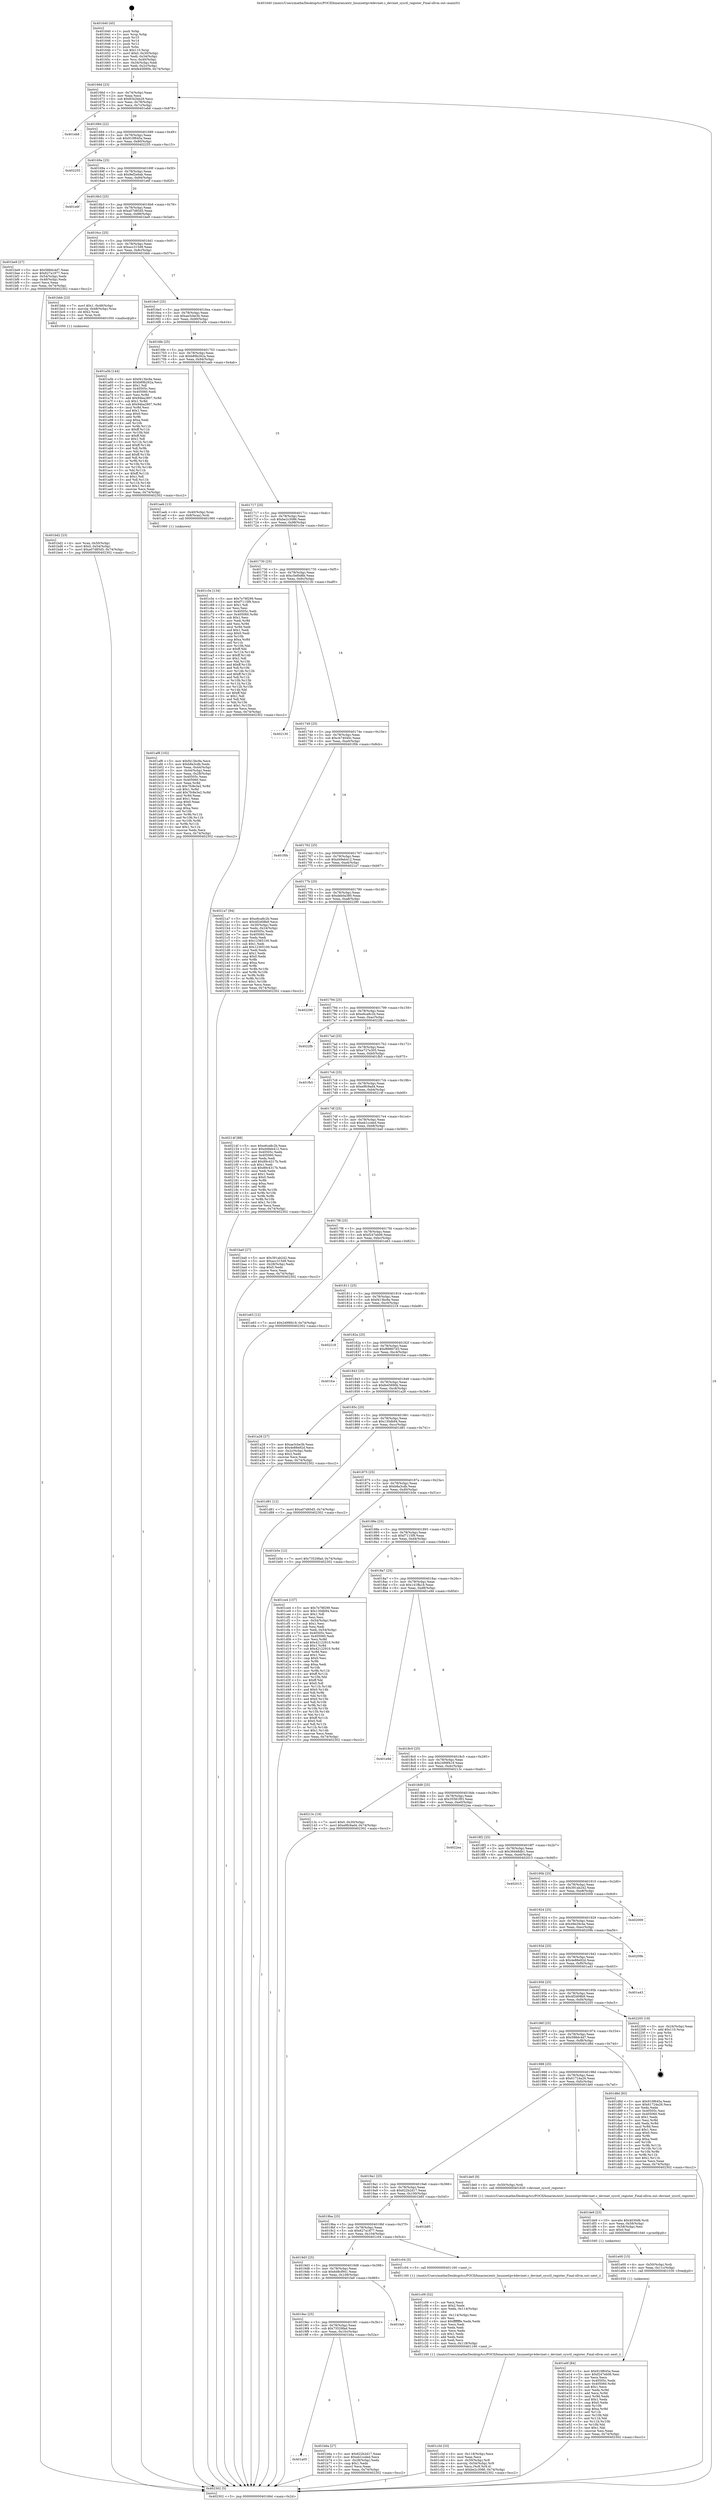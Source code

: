 digraph "0x401640" {
  label = "0x401640 (/mnt/c/Users/mathe/Desktop/tcc/POCII/binaries/extr_linuxnetipv4devinet.c_devinet_sysctl_register_Final-ollvm.out::main(0))"
  labelloc = "t"
  node[shape=record]

  Entry [label="",width=0.3,height=0.3,shape=circle,fillcolor=black,style=filled]
  "0x40166d" [label="{
     0x40166d [23]\l
     | [instrs]\l
     &nbsp;&nbsp;0x40166d \<+3\>: mov -0x74(%rbp),%eax\l
     &nbsp;&nbsp;0x401670 \<+2\>: mov %eax,%ecx\l
     &nbsp;&nbsp;0x401672 \<+6\>: sub $0x8342bb29,%ecx\l
     &nbsp;&nbsp;0x401678 \<+3\>: mov %eax,-0x78(%rbp)\l
     &nbsp;&nbsp;0x40167b \<+3\>: mov %ecx,-0x7c(%rbp)\l
     &nbsp;&nbsp;0x40167e \<+6\>: je 0000000000401eb8 \<main+0x878\>\l
  }"]
  "0x401eb8" [label="{
     0x401eb8\l
  }", style=dashed]
  "0x401684" [label="{
     0x401684 [22]\l
     | [instrs]\l
     &nbsp;&nbsp;0x401684 \<+5\>: jmp 0000000000401689 \<main+0x49\>\l
     &nbsp;&nbsp;0x401689 \<+3\>: mov -0x78(%rbp),%eax\l
     &nbsp;&nbsp;0x40168c \<+5\>: sub $0x910f645a,%eax\l
     &nbsp;&nbsp;0x401691 \<+3\>: mov %eax,-0x80(%rbp)\l
     &nbsp;&nbsp;0x401694 \<+6\>: je 0000000000402255 \<main+0xc15\>\l
  }"]
  Exit [label="",width=0.3,height=0.3,shape=circle,fillcolor=black,style=filled,peripheries=2]
  "0x402255" [label="{
     0x402255\l
  }", style=dashed]
  "0x40169a" [label="{
     0x40169a [25]\l
     | [instrs]\l
     &nbsp;&nbsp;0x40169a \<+5\>: jmp 000000000040169f \<main+0x5f\>\l
     &nbsp;&nbsp;0x40169f \<+3\>: mov -0x78(%rbp),%eax\l
     &nbsp;&nbsp;0x4016a2 \<+5\>: sub $0x9ef2e6ab,%eax\l
     &nbsp;&nbsp;0x4016a7 \<+6\>: mov %eax,-0x84(%rbp)\l
     &nbsp;&nbsp;0x4016ad \<+6\>: je 0000000000401e6f \<main+0x82f\>\l
  }"]
  "0x401e0f" [label="{
     0x401e0f [84]\l
     | [instrs]\l
     &nbsp;&nbsp;0x401e0f \<+5\>: mov $0x910f645a,%eax\l
     &nbsp;&nbsp;0x401e14 \<+5\>: mov $0xf247eb06,%esi\l
     &nbsp;&nbsp;0x401e19 \<+2\>: xor %ecx,%ecx\l
     &nbsp;&nbsp;0x401e1b \<+7\>: mov 0x40505c,%edx\l
     &nbsp;&nbsp;0x401e22 \<+8\>: mov 0x405060,%r8d\l
     &nbsp;&nbsp;0x401e2a \<+3\>: sub $0x1,%ecx\l
     &nbsp;&nbsp;0x401e2d \<+3\>: mov %edx,%r9d\l
     &nbsp;&nbsp;0x401e30 \<+3\>: add %ecx,%r9d\l
     &nbsp;&nbsp;0x401e33 \<+4\>: imul %r9d,%edx\l
     &nbsp;&nbsp;0x401e37 \<+3\>: and $0x1,%edx\l
     &nbsp;&nbsp;0x401e3a \<+3\>: cmp $0x0,%edx\l
     &nbsp;&nbsp;0x401e3d \<+4\>: sete %r10b\l
     &nbsp;&nbsp;0x401e41 \<+4\>: cmp $0xa,%r8d\l
     &nbsp;&nbsp;0x401e45 \<+4\>: setl %r11b\l
     &nbsp;&nbsp;0x401e49 \<+3\>: mov %r10b,%bl\l
     &nbsp;&nbsp;0x401e4c \<+3\>: and %r11b,%bl\l
     &nbsp;&nbsp;0x401e4f \<+3\>: xor %r11b,%r10b\l
     &nbsp;&nbsp;0x401e52 \<+3\>: or %r10b,%bl\l
     &nbsp;&nbsp;0x401e55 \<+3\>: test $0x1,%bl\l
     &nbsp;&nbsp;0x401e58 \<+3\>: cmovne %esi,%eax\l
     &nbsp;&nbsp;0x401e5b \<+3\>: mov %eax,-0x74(%rbp)\l
     &nbsp;&nbsp;0x401e5e \<+5\>: jmp 0000000000402302 \<main+0xcc2\>\l
  }"]
  "0x401e6f" [label="{
     0x401e6f\l
  }", style=dashed]
  "0x4016b3" [label="{
     0x4016b3 [25]\l
     | [instrs]\l
     &nbsp;&nbsp;0x4016b3 \<+5\>: jmp 00000000004016b8 \<main+0x78\>\l
     &nbsp;&nbsp;0x4016b8 \<+3\>: mov -0x78(%rbp),%eax\l
     &nbsp;&nbsp;0x4016bb \<+5\>: sub $0xa07d85d5,%eax\l
     &nbsp;&nbsp;0x4016c0 \<+6\>: mov %eax,-0x88(%rbp)\l
     &nbsp;&nbsp;0x4016c6 \<+6\>: je 0000000000401be9 \<main+0x5a9\>\l
  }"]
  "0x401e00" [label="{
     0x401e00 [15]\l
     | [instrs]\l
     &nbsp;&nbsp;0x401e00 \<+4\>: mov -0x50(%rbp),%rdi\l
     &nbsp;&nbsp;0x401e04 \<+6\>: mov %eax,-0x11c(%rbp)\l
     &nbsp;&nbsp;0x401e0a \<+5\>: call 0000000000401030 \<free@plt\>\l
     | [calls]\l
     &nbsp;&nbsp;0x401030 \{1\} (unknown)\l
  }"]
  "0x401be9" [label="{
     0x401be9 [27]\l
     | [instrs]\l
     &nbsp;&nbsp;0x401be9 \<+5\>: mov $0x588dc4d7,%eax\l
     &nbsp;&nbsp;0x401bee \<+5\>: mov $0x627a1877,%ecx\l
     &nbsp;&nbsp;0x401bf3 \<+3\>: mov -0x54(%rbp),%edx\l
     &nbsp;&nbsp;0x401bf6 \<+3\>: cmp -0x48(%rbp),%edx\l
     &nbsp;&nbsp;0x401bf9 \<+3\>: cmovl %ecx,%eax\l
     &nbsp;&nbsp;0x401bfc \<+3\>: mov %eax,-0x74(%rbp)\l
     &nbsp;&nbsp;0x401bff \<+5\>: jmp 0000000000402302 \<main+0xcc2\>\l
  }"]
  "0x4016cc" [label="{
     0x4016cc [25]\l
     | [instrs]\l
     &nbsp;&nbsp;0x4016cc \<+5\>: jmp 00000000004016d1 \<main+0x91\>\l
     &nbsp;&nbsp;0x4016d1 \<+3\>: mov -0x78(%rbp),%eax\l
     &nbsp;&nbsp;0x4016d4 \<+5\>: sub $0xacc315d9,%eax\l
     &nbsp;&nbsp;0x4016d9 \<+6\>: mov %eax,-0x8c(%rbp)\l
     &nbsp;&nbsp;0x4016df \<+6\>: je 0000000000401bbb \<main+0x57b\>\l
  }"]
  "0x401de9" [label="{
     0x401de9 [23]\l
     | [instrs]\l
     &nbsp;&nbsp;0x401de9 \<+10\>: movabs $0x4030d6,%rdi\l
     &nbsp;&nbsp;0x401df3 \<+3\>: mov %eax,-0x58(%rbp)\l
     &nbsp;&nbsp;0x401df6 \<+3\>: mov -0x58(%rbp),%esi\l
     &nbsp;&nbsp;0x401df9 \<+2\>: mov $0x0,%al\l
     &nbsp;&nbsp;0x401dfb \<+5\>: call 0000000000401040 \<printf@plt\>\l
     | [calls]\l
     &nbsp;&nbsp;0x401040 \{1\} (unknown)\l
  }"]
  "0x401bbb" [label="{
     0x401bbb [23]\l
     | [instrs]\l
     &nbsp;&nbsp;0x401bbb \<+7\>: movl $0x1,-0x48(%rbp)\l
     &nbsp;&nbsp;0x401bc2 \<+4\>: movslq -0x48(%rbp),%rax\l
     &nbsp;&nbsp;0x401bc6 \<+4\>: shl $0x2,%rax\l
     &nbsp;&nbsp;0x401bca \<+3\>: mov %rax,%rdi\l
     &nbsp;&nbsp;0x401bcd \<+5\>: call 0000000000401050 \<malloc@plt\>\l
     | [calls]\l
     &nbsp;&nbsp;0x401050 \{1\} (unknown)\l
  }"]
  "0x4016e5" [label="{
     0x4016e5 [25]\l
     | [instrs]\l
     &nbsp;&nbsp;0x4016e5 \<+5\>: jmp 00000000004016ea \<main+0xaa\>\l
     &nbsp;&nbsp;0x4016ea \<+3\>: mov -0x78(%rbp),%eax\l
     &nbsp;&nbsp;0x4016ed \<+5\>: sub $0xae3cbe3b,%eax\l
     &nbsp;&nbsp;0x4016f2 \<+6\>: mov %eax,-0x90(%rbp)\l
     &nbsp;&nbsp;0x4016f8 \<+6\>: je 0000000000401a5b \<main+0x41b\>\l
  }"]
  "0x401c3d" [label="{
     0x401c3d [33]\l
     | [instrs]\l
     &nbsp;&nbsp;0x401c3d \<+6\>: mov -0x118(%rbp),%ecx\l
     &nbsp;&nbsp;0x401c43 \<+3\>: imul %eax,%ecx\l
     &nbsp;&nbsp;0x401c46 \<+4\>: mov -0x50(%rbp),%r8\l
     &nbsp;&nbsp;0x401c4a \<+4\>: movslq -0x54(%rbp),%r9\l
     &nbsp;&nbsp;0x401c4e \<+4\>: mov %ecx,(%r8,%r9,4)\l
     &nbsp;&nbsp;0x401c52 \<+7\>: movl $0xbe2c3086,-0x74(%rbp)\l
     &nbsp;&nbsp;0x401c59 \<+5\>: jmp 0000000000402302 \<main+0xcc2\>\l
  }"]
  "0x401a5b" [label="{
     0x401a5b [144]\l
     | [instrs]\l
     &nbsp;&nbsp;0x401a5b \<+5\>: mov $0xf413bc9a,%eax\l
     &nbsp;&nbsp;0x401a60 \<+5\>: mov $0xb89b262a,%ecx\l
     &nbsp;&nbsp;0x401a65 \<+2\>: mov $0x1,%dl\l
     &nbsp;&nbsp;0x401a67 \<+7\>: mov 0x40505c,%esi\l
     &nbsp;&nbsp;0x401a6e \<+7\>: mov 0x405060,%edi\l
     &nbsp;&nbsp;0x401a75 \<+3\>: mov %esi,%r8d\l
     &nbsp;&nbsp;0x401a78 \<+7\>: add $0x94ba2807,%r8d\l
     &nbsp;&nbsp;0x401a7f \<+4\>: sub $0x1,%r8d\l
     &nbsp;&nbsp;0x401a83 \<+7\>: sub $0x94ba2807,%r8d\l
     &nbsp;&nbsp;0x401a8a \<+4\>: imul %r8d,%esi\l
     &nbsp;&nbsp;0x401a8e \<+3\>: and $0x1,%esi\l
     &nbsp;&nbsp;0x401a91 \<+3\>: cmp $0x0,%esi\l
     &nbsp;&nbsp;0x401a94 \<+4\>: sete %r9b\l
     &nbsp;&nbsp;0x401a98 \<+3\>: cmp $0xa,%edi\l
     &nbsp;&nbsp;0x401a9b \<+4\>: setl %r10b\l
     &nbsp;&nbsp;0x401a9f \<+3\>: mov %r9b,%r11b\l
     &nbsp;&nbsp;0x401aa2 \<+4\>: xor $0xff,%r11b\l
     &nbsp;&nbsp;0x401aa6 \<+3\>: mov %r10b,%bl\l
     &nbsp;&nbsp;0x401aa9 \<+3\>: xor $0xff,%bl\l
     &nbsp;&nbsp;0x401aac \<+3\>: xor $0x1,%dl\l
     &nbsp;&nbsp;0x401aaf \<+3\>: mov %r11b,%r14b\l
     &nbsp;&nbsp;0x401ab2 \<+4\>: and $0xff,%r14b\l
     &nbsp;&nbsp;0x401ab6 \<+3\>: and %dl,%r9b\l
     &nbsp;&nbsp;0x401ab9 \<+3\>: mov %bl,%r15b\l
     &nbsp;&nbsp;0x401abc \<+4\>: and $0xff,%r15b\l
     &nbsp;&nbsp;0x401ac0 \<+3\>: and %dl,%r10b\l
     &nbsp;&nbsp;0x401ac3 \<+3\>: or %r9b,%r14b\l
     &nbsp;&nbsp;0x401ac6 \<+3\>: or %r10b,%r15b\l
     &nbsp;&nbsp;0x401ac9 \<+3\>: xor %r15b,%r14b\l
     &nbsp;&nbsp;0x401acc \<+3\>: or %bl,%r11b\l
     &nbsp;&nbsp;0x401acf \<+4\>: xor $0xff,%r11b\l
     &nbsp;&nbsp;0x401ad3 \<+3\>: or $0x1,%dl\l
     &nbsp;&nbsp;0x401ad6 \<+3\>: and %dl,%r11b\l
     &nbsp;&nbsp;0x401ad9 \<+3\>: or %r11b,%r14b\l
     &nbsp;&nbsp;0x401adc \<+4\>: test $0x1,%r14b\l
     &nbsp;&nbsp;0x401ae0 \<+3\>: cmovne %ecx,%eax\l
     &nbsp;&nbsp;0x401ae3 \<+3\>: mov %eax,-0x74(%rbp)\l
     &nbsp;&nbsp;0x401ae6 \<+5\>: jmp 0000000000402302 \<main+0xcc2\>\l
  }"]
  "0x4016fe" [label="{
     0x4016fe [25]\l
     | [instrs]\l
     &nbsp;&nbsp;0x4016fe \<+5\>: jmp 0000000000401703 \<main+0xc3\>\l
     &nbsp;&nbsp;0x401703 \<+3\>: mov -0x78(%rbp),%eax\l
     &nbsp;&nbsp;0x401706 \<+5\>: sub $0xb89b262a,%eax\l
     &nbsp;&nbsp;0x40170b \<+6\>: mov %eax,-0x94(%rbp)\l
     &nbsp;&nbsp;0x401711 \<+6\>: je 0000000000401aeb \<main+0x4ab\>\l
  }"]
  "0x401c09" [label="{
     0x401c09 [52]\l
     | [instrs]\l
     &nbsp;&nbsp;0x401c09 \<+2\>: xor %ecx,%ecx\l
     &nbsp;&nbsp;0x401c0b \<+5\>: mov $0x2,%edx\l
     &nbsp;&nbsp;0x401c10 \<+6\>: mov %edx,-0x114(%rbp)\l
     &nbsp;&nbsp;0x401c16 \<+1\>: cltd\l
     &nbsp;&nbsp;0x401c17 \<+6\>: mov -0x114(%rbp),%esi\l
     &nbsp;&nbsp;0x401c1d \<+2\>: idiv %esi\l
     &nbsp;&nbsp;0x401c1f \<+6\>: imul $0xfffffffe,%edx,%edx\l
     &nbsp;&nbsp;0x401c25 \<+2\>: mov %ecx,%edi\l
     &nbsp;&nbsp;0x401c27 \<+2\>: sub %edx,%edi\l
     &nbsp;&nbsp;0x401c29 \<+2\>: mov %ecx,%edx\l
     &nbsp;&nbsp;0x401c2b \<+3\>: sub $0x1,%edx\l
     &nbsp;&nbsp;0x401c2e \<+2\>: add %edx,%edi\l
     &nbsp;&nbsp;0x401c30 \<+2\>: sub %edi,%ecx\l
     &nbsp;&nbsp;0x401c32 \<+6\>: mov %ecx,-0x118(%rbp)\l
     &nbsp;&nbsp;0x401c38 \<+5\>: call 0000000000401160 \<next_i\>\l
     | [calls]\l
     &nbsp;&nbsp;0x401160 \{1\} (/mnt/c/Users/mathe/Desktop/tcc/POCII/binaries/extr_linuxnetipv4devinet.c_devinet_sysctl_register_Final-ollvm.out::next_i)\l
  }"]
  "0x401aeb" [label="{
     0x401aeb [13]\l
     | [instrs]\l
     &nbsp;&nbsp;0x401aeb \<+4\>: mov -0x40(%rbp),%rax\l
     &nbsp;&nbsp;0x401aef \<+4\>: mov 0x8(%rax),%rdi\l
     &nbsp;&nbsp;0x401af3 \<+5\>: call 0000000000401060 \<atoi@plt\>\l
     | [calls]\l
     &nbsp;&nbsp;0x401060 \{1\} (unknown)\l
  }"]
  "0x401717" [label="{
     0x401717 [25]\l
     | [instrs]\l
     &nbsp;&nbsp;0x401717 \<+5\>: jmp 000000000040171c \<main+0xdc\>\l
     &nbsp;&nbsp;0x40171c \<+3\>: mov -0x78(%rbp),%eax\l
     &nbsp;&nbsp;0x40171f \<+5\>: sub $0xbe2c3086,%eax\l
     &nbsp;&nbsp;0x401724 \<+6\>: mov %eax,-0x98(%rbp)\l
     &nbsp;&nbsp;0x40172a \<+6\>: je 0000000000401c5e \<main+0x61e\>\l
  }"]
  "0x401bd2" [label="{
     0x401bd2 [23]\l
     | [instrs]\l
     &nbsp;&nbsp;0x401bd2 \<+4\>: mov %rax,-0x50(%rbp)\l
     &nbsp;&nbsp;0x401bd6 \<+7\>: movl $0x0,-0x54(%rbp)\l
     &nbsp;&nbsp;0x401bdd \<+7\>: movl $0xa07d85d5,-0x74(%rbp)\l
     &nbsp;&nbsp;0x401be4 \<+5\>: jmp 0000000000402302 \<main+0xcc2\>\l
  }"]
  "0x401c5e" [label="{
     0x401c5e [134]\l
     | [instrs]\l
     &nbsp;&nbsp;0x401c5e \<+5\>: mov $0x7e78f299,%eax\l
     &nbsp;&nbsp;0x401c63 \<+5\>: mov $0xf7115f9,%ecx\l
     &nbsp;&nbsp;0x401c68 \<+2\>: mov $0x1,%dl\l
     &nbsp;&nbsp;0x401c6a \<+2\>: xor %esi,%esi\l
     &nbsp;&nbsp;0x401c6c \<+7\>: mov 0x40505c,%edi\l
     &nbsp;&nbsp;0x401c73 \<+8\>: mov 0x405060,%r8d\l
     &nbsp;&nbsp;0x401c7b \<+3\>: sub $0x1,%esi\l
     &nbsp;&nbsp;0x401c7e \<+3\>: mov %edi,%r9d\l
     &nbsp;&nbsp;0x401c81 \<+3\>: add %esi,%r9d\l
     &nbsp;&nbsp;0x401c84 \<+4\>: imul %r9d,%edi\l
     &nbsp;&nbsp;0x401c88 \<+3\>: and $0x1,%edi\l
     &nbsp;&nbsp;0x401c8b \<+3\>: cmp $0x0,%edi\l
     &nbsp;&nbsp;0x401c8e \<+4\>: sete %r10b\l
     &nbsp;&nbsp;0x401c92 \<+4\>: cmp $0xa,%r8d\l
     &nbsp;&nbsp;0x401c96 \<+4\>: setl %r11b\l
     &nbsp;&nbsp;0x401c9a \<+3\>: mov %r10b,%bl\l
     &nbsp;&nbsp;0x401c9d \<+3\>: xor $0xff,%bl\l
     &nbsp;&nbsp;0x401ca0 \<+3\>: mov %r11b,%r14b\l
     &nbsp;&nbsp;0x401ca3 \<+4\>: xor $0xff,%r14b\l
     &nbsp;&nbsp;0x401ca7 \<+3\>: xor $0x1,%dl\l
     &nbsp;&nbsp;0x401caa \<+3\>: mov %bl,%r15b\l
     &nbsp;&nbsp;0x401cad \<+4\>: and $0xff,%r15b\l
     &nbsp;&nbsp;0x401cb1 \<+3\>: and %dl,%r10b\l
     &nbsp;&nbsp;0x401cb4 \<+3\>: mov %r14b,%r12b\l
     &nbsp;&nbsp;0x401cb7 \<+4\>: and $0xff,%r12b\l
     &nbsp;&nbsp;0x401cbb \<+3\>: and %dl,%r11b\l
     &nbsp;&nbsp;0x401cbe \<+3\>: or %r10b,%r15b\l
     &nbsp;&nbsp;0x401cc1 \<+3\>: or %r11b,%r12b\l
     &nbsp;&nbsp;0x401cc4 \<+3\>: xor %r12b,%r15b\l
     &nbsp;&nbsp;0x401cc7 \<+3\>: or %r14b,%bl\l
     &nbsp;&nbsp;0x401cca \<+3\>: xor $0xff,%bl\l
     &nbsp;&nbsp;0x401ccd \<+3\>: or $0x1,%dl\l
     &nbsp;&nbsp;0x401cd0 \<+2\>: and %dl,%bl\l
     &nbsp;&nbsp;0x401cd2 \<+3\>: or %bl,%r15b\l
     &nbsp;&nbsp;0x401cd5 \<+4\>: test $0x1,%r15b\l
     &nbsp;&nbsp;0x401cd9 \<+3\>: cmovne %ecx,%eax\l
     &nbsp;&nbsp;0x401cdc \<+3\>: mov %eax,-0x74(%rbp)\l
     &nbsp;&nbsp;0x401cdf \<+5\>: jmp 0000000000402302 \<main+0xcc2\>\l
  }"]
  "0x401730" [label="{
     0x401730 [25]\l
     | [instrs]\l
     &nbsp;&nbsp;0x401730 \<+5\>: jmp 0000000000401735 \<main+0xf5\>\l
     &nbsp;&nbsp;0x401735 \<+3\>: mov -0x78(%rbp),%eax\l
     &nbsp;&nbsp;0x401738 \<+5\>: sub $0xc5ef0d6b,%eax\l
     &nbsp;&nbsp;0x40173d \<+6\>: mov %eax,-0x9c(%rbp)\l
     &nbsp;&nbsp;0x401743 \<+6\>: je 0000000000402130 \<main+0xaf0\>\l
  }"]
  "0x401a05" [label="{
     0x401a05\l
  }", style=dashed]
  "0x402130" [label="{
     0x402130\l
  }", style=dashed]
  "0x401749" [label="{
     0x401749 [25]\l
     | [instrs]\l
     &nbsp;&nbsp;0x401749 \<+5\>: jmp 000000000040174e \<main+0x10e\>\l
     &nbsp;&nbsp;0x40174e \<+3\>: mov -0x78(%rbp),%eax\l
     &nbsp;&nbsp;0x401751 \<+5\>: sub $0xcb74040c,%eax\l
     &nbsp;&nbsp;0x401756 \<+6\>: mov %eax,-0xa0(%rbp)\l
     &nbsp;&nbsp;0x40175c \<+6\>: je 0000000000401f0b \<main+0x8cb\>\l
  }"]
  "0x401b6a" [label="{
     0x401b6a [27]\l
     | [instrs]\l
     &nbsp;&nbsp;0x401b6a \<+5\>: mov $0x622b2d17,%eax\l
     &nbsp;&nbsp;0x401b6f \<+5\>: mov $0xeb1ccded,%ecx\l
     &nbsp;&nbsp;0x401b74 \<+3\>: mov -0x28(%rbp),%edx\l
     &nbsp;&nbsp;0x401b77 \<+3\>: cmp $0x1,%edx\l
     &nbsp;&nbsp;0x401b7a \<+3\>: cmovl %ecx,%eax\l
     &nbsp;&nbsp;0x401b7d \<+3\>: mov %eax,-0x74(%rbp)\l
     &nbsp;&nbsp;0x401b80 \<+5\>: jmp 0000000000402302 \<main+0xcc2\>\l
  }"]
  "0x401f0b" [label="{
     0x401f0b\l
  }", style=dashed]
  "0x401762" [label="{
     0x401762 [25]\l
     | [instrs]\l
     &nbsp;&nbsp;0x401762 \<+5\>: jmp 0000000000401767 \<main+0x127\>\l
     &nbsp;&nbsp;0x401767 \<+3\>: mov -0x78(%rbp),%eax\l
     &nbsp;&nbsp;0x40176a \<+5\>: sub $0xd49eb412,%eax\l
     &nbsp;&nbsp;0x40176f \<+6\>: mov %eax,-0xa4(%rbp)\l
     &nbsp;&nbsp;0x401775 \<+6\>: je 00000000004021a7 \<main+0xb67\>\l
  }"]
  "0x4019ec" [label="{
     0x4019ec [25]\l
     | [instrs]\l
     &nbsp;&nbsp;0x4019ec \<+5\>: jmp 00000000004019f1 \<main+0x3b1\>\l
     &nbsp;&nbsp;0x4019f1 \<+3\>: mov -0x78(%rbp),%eax\l
     &nbsp;&nbsp;0x4019f4 \<+5\>: sub $0x73529fad,%eax\l
     &nbsp;&nbsp;0x4019f9 \<+6\>: mov %eax,-0x10c(%rbp)\l
     &nbsp;&nbsp;0x4019ff \<+6\>: je 0000000000401b6a \<main+0x52a\>\l
  }"]
  "0x4021a7" [label="{
     0x4021a7 [94]\l
     | [instrs]\l
     &nbsp;&nbsp;0x4021a7 \<+5\>: mov $0xe6ca8c2b,%eax\l
     &nbsp;&nbsp;0x4021ac \<+5\>: mov $0x4f2d08b9,%ecx\l
     &nbsp;&nbsp;0x4021b1 \<+3\>: mov -0x30(%rbp),%edx\l
     &nbsp;&nbsp;0x4021b4 \<+3\>: mov %edx,-0x24(%rbp)\l
     &nbsp;&nbsp;0x4021b7 \<+7\>: mov 0x40505c,%edx\l
     &nbsp;&nbsp;0x4021be \<+7\>: mov 0x405060,%esi\l
     &nbsp;&nbsp;0x4021c5 \<+2\>: mov %edx,%edi\l
     &nbsp;&nbsp;0x4021c7 \<+6\>: sub $0x12365100,%edi\l
     &nbsp;&nbsp;0x4021cd \<+3\>: sub $0x1,%edi\l
     &nbsp;&nbsp;0x4021d0 \<+6\>: add $0x12365100,%edi\l
     &nbsp;&nbsp;0x4021d6 \<+3\>: imul %edi,%edx\l
     &nbsp;&nbsp;0x4021d9 \<+3\>: and $0x1,%edx\l
     &nbsp;&nbsp;0x4021dc \<+3\>: cmp $0x0,%edx\l
     &nbsp;&nbsp;0x4021df \<+4\>: sete %r8b\l
     &nbsp;&nbsp;0x4021e3 \<+3\>: cmp $0xa,%esi\l
     &nbsp;&nbsp;0x4021e6 \<+4\>: setl %r9b\l
     &nbsp;&nbsp;0x4021ea \<+3\>: mov %r8b,%r10b\l
     &nbsp;&nbsp;0x4021ed \<+3\>: and %r9b,%r10b\l
     &nbsp;&nbsp;0x4021f0 \<+3\>: xor %r9b,%r8b\l
     &nbsp;&nbsp;0x4021f3 \<+3\>: or %r8b,%r10b\l
     &nbsp;&nbsp;0x4021f6 \<+4\>: test $0x1,%r10b\l
     &nbsp;&nbsp;0x4021fa \<+3\>: cmovne %ecx,%eax\l
     &nbsp;&nbsp;0x4021fd \<+3\>: mov %eax,-0x74(%rbp)\l
     &nbsp;&nbsp;0x402200 \<+5\>: jmp 0000000000402302 \<main+0xcc2\>\l
  }"]
  "0x40177b" [label="{
     0x40177b [25]\l
     | [instrs]\l
     &nbsp;&nbsp;0x40177b \<+5\>: jmp 0000000000401780 \<main+0x140\>\l
     &nbsp;&nbsp;0x401780 \<+3\>: mov -0x78(%rbp),%eax\l
     &nbsp;&nbsp;0x401783 \<+5\>: sub $0xdeb0a380,%eax\l
     &nbsp;&nbsp;0x401788 \<+6\>: mov %eax,-0xa8(%rbp)\l
     &nbsp;&nbsp;0x40178e \<+6\>: je 0000000000402290 \<main+0xc50\>\l
  }"]
  "0x401fa9" [label="{
     0x401fa9\l
  }", style=dashed]
  "0x402290" [label="{
     0x402290\l
  }", style=dashed]
  "0x401794" [label="{
     0x401794 [25]\l
     | [instrs]\l
     &nbsp;&nbsp;0x401794 \<+5\>: jmp 0000000000401799 \<main+0x159\>\l
     &nbsp;&nbsp;0x401799 \<+3\>: mov -0x78(%rbp),%eax\l
     &nbsp;&nbsp;0x40179c \<+5\>: sub $0xe6ca8c2b,%eax\l
     &nbsp;&nbsp;0x4017a1 \<+6\>: mov %eax,-0xac(%rbp)\l
     &nbsp;&nbsp;0x4017a7 \<+6\>: je 00000000004022fb \<main+0xcbb\>\l
  }"]
  "0x4019d3" [label="{
     0x4019d3 [25]\l
     | [instrs]\l
     &nbsp;&nbsp;0x4019d3 \<+5\>: jmp 00000000004019d8 \<main+0x398\>\l
     &nbsp;&nbsp;0x4019d8 \<+3\>: mov -0x78(%rbp),%eax\l
     &nbsp;&nbsp;0x4019db \<+5\>: sub $0x6d8cf941,%eax\l
     &nbsp;&nbsp;0x4019e0 \<+6\>: mov %eax,-0x108(%rbp)\l
     &nbsp;&nbsp;0x4019e6 \<+6\>: je 0000000000401fa9 \<main+0x969\>\l
  }"]
  "0x4022fb" [label="{
     0x4022fb\l
  }", style=dashed]
  "0x4017ad" [label="{
     0x4017ad [25]\l
     | [instrs]\l
     &nbsp;&nbsp;0x4017ad \<+5\>: jmp 00000000004017b2 \<main+0x172\>\l
     &nbsp;&nbsp;0x4017b2 \<+3\>: mov -0x78(%rbp),%eax\l
     &nbsp;&nbsp;0x4017b5 \<+5\>: sub $0xe727e305,%eax\l
     &nbsp;&nbsp;0x4017ba \<+6\>: mov %eax,-0xb0(%rbp)\l
     &nbsp;&nbsp;0x4017c0 \<+6\>: je 0000000000401fb5 \<main+0x975\>\l
  }"]
  "0x401c04" [label="{
     0x401c04 [5]\l
     | [instrs]\l
     &nbsp;&nbsp;0x401c04 \<+5\>: call 0000000000401160 \<next_i\>\l
     | [calls]\l
     &nbsp;&nbsp;0x401160 \{1\} (/mnt/c/Users/mathe/Desktop/tcc/POCII/binaries/extr_linuxnetipv4devinet.c_devinet_sysctl_register_Final-ollvm.out::next_i)\l
  }"]
  "0x401fb5" [label="{
     0x401fb5\l
  }", style=dashed]
  "0x4017c6" [label="{
     0x4017c6 [25]\l
     | [instrs]\l
     &nbsp;&nbsp;0x4017c6 \<+5\>: jmp 00000000004017cb \<main+0x18b\>\l
     &nbsp;&nbsp;0x4017cb \<+3\>: mov -0x78(%rbp),%eax\l
     &nbsp;&nbsp;0x4017ce \<+5\>: sub $0xe9fc9ad4,%eax\l
     &nbsp;&nbsp;0x4017d3 \<+6\>: mov %eax,-0xb4(%rbp)\l
     &nbsp;&nbsp;0x4017d9 \<+6\>: je 000000000040214f \<main+0xb0f\>\l
  }"]
  "0x4019ba" [label="{
     0x4019ba [25]\l
     | [instrs]\l
     &nbsp;&nbsp;0x4019ba \<+5\>: jmp 00000000004019bf \<main+0x37f\>\l
     &nbsp;&nbsp;0x4019bf \<+3\>: mov -0x78(%rbp),%eax\l
     &nbsp;&nbsp;0x4019c2 \<+5\>: sub $0x627a1877,%eax\l
     &nbsp;&nbsp;0x4019c7 \<+6\>: mov %eax,-0x104(%rbp)\l
     &nbsp;&nbsp;0x4019cd \<+6\>: je 0000000000401c04 \<main+0x5c4\>\l
  }"]
  "0x40214f" [label="{
     0x40214f [88]\l
     | [instrs]\l
     &nbsp;&nbsp;0x40214f \<+5\>: mov $0xe6ca8c2b,%eax\l
     &nbsp;&nbsp;0x402154 \<+5\>: mov $0xd49eb412,%ecx\l
     &nbsp;&nbsp;0x402159 \<+7\>: mov 0x40505c,%edx\l
     &nbsp;&nbsp;0x402160 \<+7\>: mov 0x405060,%esi\l
     &nbsp;&nbsp;0x402167 \<+2\>: mov %edx,%edi\l
     &nbsp;&nbsp;0x402169 \<+6\>: add $0x89c4317b,%edi\l
     &nbsp;&nbsp;0x40216f \<+3\>: sub $0x1,%edi\l
     &nbsp;&nbsp;0x402172 \<+6\>: sub $0x89c4317b,%edi\l
     &nbsp;&nbsp;0x402178 \<+3\>: imul %edi,%edx\l
     &nbsp;&nbsp;0x40217b \<+3\>: and $0x1,%edx\l
     &nbsp;&nbsp;0x40217e \<+3\>: cmp $0x0,%edx\l
     &nbsp;&nbsp;0x402181 \<+4\>: sete %r8b\l
     &nbsp;&nbsp;0x402185 \<+3\>: cmp $0xa,%esi\l
     &nbsp;&nbsp;0x402188 \<+4\>: setl %r9b\l
     &nbsp;&nbsp;0x40218c \<+3\>: mov %r8b,%r10b\l
     &nbsp;&nbsp;0x40218f \<+3\>: and %r9b,%r10b\l
     &nbsp;&nbsp;0x402192 \<+3\>: xor %r9b,%r8b\l
     &nbsp;&nbsp;0x402195 \<+3\>: or %r8b,%r10b\l
     &nbsp;&nbsp;0x402198 \<+4\>: test $0x1,%r10b\l
     &nbsp;&nbsp;0x40219c \<+3\>: cmovne %ecx,%eax\l
     &nbsp;&nbsp;0x40219f \<+3\>: mov %eax,-0x74(%rbp)\l
     &nbsp;&nbsp;0x4021a2 \<+5\>: jmp 0000000000402302 \<main+0xcc2\>\l
  }"]
  "0x4017df" [label="{
     0x4017df [25]\l
     | [instrs]\l
     &nbsp;&nbsp;0x4017df \<+5\>: jmp 00000000004017e4 \<main+0x1a4\>\l
     &nbsp;&nbsp;0x4017e4 \<+3\>: mov -0x78(%rbp),%eax\l
     &nbsp;&nbsp;0x4017e7 \<+5\>: sub $0xeb1ccded,%eax\l
     &nbsp;&nbsp;0x4017ec \<+6\>: mov %eax,-0xb8(%rbp)\l
     &nbsp;&nbsp;0x4017f2 \<+6\>: je 0000000000401ba0 \<main+0x560\>\l
  }"]
  "0x401b85" [label="{
     0x401b85\l
  }", style=dashed]
  "0x401ba0" [label="{
     0x401ba0 [27]\l
     | [instrs]\l
     &nbsp;&nbsp;0x401ba0 \<+5\>: mov $0x391ab242,%eax\l
     &nbsp;&nbsp;0x401ba5 \<+5\>: mov $0xacc315d9,%ecx\l
     &nbsp;&nbsp;0x401baa \<+3\>: mov -0x28(%rbp),%edx\l
     &nbsp;&nbsp;0x401bad \<+3\>: cmp $0x0,%edx\l
     &nbsp;&nbsp;0x401bb0 \<+3\>: cmove %ecx,%eax\l
     &nbsp;&nbsp;0x401bb3 \<+3\>: mov %eax,-0x74(%rbp)\l
     &nbsp;&nbsp;0x401bb6 \<+5\>: jmp 0000000000402302 \<main+0xcc2\>\l
  }"]
  "0x4017f8" [label="{
     0x4017f8 [25]\l
     | [instrs]\l
     &nbsp;&nbsp;0x4017f8 \<+5\>: jmp 00000000004017fd \<main+0x1bd\>\l
     &nbsp;&nbsp;0x4017fd \<+3\>: mov -0x78(%rbp),%eax\l
     &nbsp;&nbsp;0x401800 \<+5\>: sub $0xf247eb06,%eax\l
     &nbsp;&nbsp;0x401805 \<+6\>: mov %eax,-0xbc(%rbp)\l
     &nbsp;&nbsp;0x40180b \<+6\>: je 0000000000401e63 \<main+0x823\>\l
  }"]
  "0x4019a1" [label="{
     0x4019a1 [25]\l
     | [instrs]\l
     &nbsp;&nbsp;0x4019a1 \<+5\>: jmp 00000000004019a6 \<main+0x366\>\l
     &nbsp;&nbsp;0x4019a6 \<+3\>: mov -0x78(%rbp),%eax\l
     &nbsp;&nbsp;0x4019a9 \<+5\>: sub $0x622b2d17,%eax\l
     &nbsp;&nbsp;0x4019ae \<+6\>: mov %eax,-0x100(%rbp)\l
     &nbsp;&nbsp;0x4019b4 \<+6\>: je 0000000000401b85 \<main+0x545\>\l
  }"]
  "0x401e63" [label="{
     0x401e63 [12]\l
     | [instrs]\l
     &nbsp;&nbsp;0x401e63 \<+7\>: movl $0x2499f419,-0x74(%rbp)\l
     &nbsp;&nbsp;0x401e6a \<+5\>: jmp 0000000000402302 \<main+0xcc2\>\l
  }"]
  "0x401811" [label="{
     0x401811 [25]\l
     | [instrs]\l
     &nbsp;&nbsp;0x401811 \<+5\>: jmp 0000000000401816 \<main+0x1d6\>\l
     &nbsp;&nbsp;0x401816 \<+3\>: mov -0x78(%rbp),%eax\l
     &nbsp;&nbsp;0x401819 \<+5\>: sub $0xf413bc9a,%eax\l
     &nbsp;&nbsp;0x40181e \<+6\>: mov %eax,-0xc0(%rbp)\l
     &nbsp;&nbsp;0x401824 \<+6\>: je 0000000000402218 \<main+0xbd8\>\l
  }"]
  "0x401de0" [label="{
     0x401de0 [9]\l
     | [instrs]\l
     &nbsp;&nbsp;0x401de0 \<+4\>: mov -0x50(%rbp),%rdi\l
     &nbsp;&nbsp;0x401de4 \<+5\>: call 0000000000401630 \<devinet_sysctl_register\>\l
     | [calls]\l
     &nbsp;&nbsp;0x401630 \{1\} (/mnt/c/Users/mathe/Desktop/tcc/POCII/binaries/extr_linuxnetipv4devinet.c_devinet_sysctl_register_Final-ollvm.out::devinet_sysctl_register)\l
  }"]
  "0x402218" [label="{
     0x402218\l
  }", style=dashed]
  "0x40182a" [label="{
     0x40182a [25]\l
     | [instrs]\l
     &nbsp;&nbsp;0x40182a \<+5\>: jmp 000000000040182f \<main+0x1ef\>\l
     &nbsp;&nbsp;0x40182f \<+3\>: mov -0x78(%rbp),%eax\l
     &nbsp;&nbsp;0x401832 \<+5\>: sub $0xf68807d3,%eax\l
     &nbsp;&nbsp;0x401837 \<+6\>: mov %eax,-0xc4(%rbp)\l
     &nbsp;&nbsp;0x40183d \<+6\>: je 0000000000401fce \<main+0x98e\>\l
  }"]
  "0x401988" [label="{
     0x401988 [25]\l
     | [instrs]\l
     &nbsp;&nbsp;0x401988 \<+5\>: jmp 000000000040198d \<main+0x34d\>\l
     &nbsp;&nbsp;0x40198d \<+3\>: mov -0x78(%rbp),%eax\l
     &nbsp;&nbsp;0x401990 \<+5\>: sub $0x61724a26,%eax\l
     &nbsp;&nbsp;0x401995 \<+6\>: mov %eax,-0xfc(%rbp)\l
     &nbsp;&nbsp;0x40199b \<+6\>: je 0000000000401de0 \<main+0x7a0\>\l
  }"]
  "0x401fce" [label="{
     0x401fce\l
  }", style=dashed]
  "0x401843" [label="{
     0x401843 [25]\l
     | [instrs]\l
     &nbsp;&nbsp;0x401843 \<+5\>: jmp 0000000000401848 \<main+0x208\>\l
     &nbsp;&nbsp;0x401848 \<+3\>: mov -0x78(%rbp),%eax\l
     &nbsp;&nbsp;0x40184b \<+5\>: sub $0xfe45690b,%eax\l
     &nbsp;&nbsp;0x401850 \<+6\>: mov %eax,-0xc8(%rbp)\l
     &nbsp;&nbsp;0x401856 \<+6\>: je 0000000000401a28 \<main+0x3e8\>\l
  }"]
  "0x401d8d" [label="{
     0x401d8d [83]\l
     | [instrs]\l
     &nbsp;&nbsp;0x401d8d \<+5\>: mov $0x910f645a,%eax\l
     &nbsp;&nbsp;0x401d92 \<+5\>: mov $0x61724a26,%ecx\l
     &nbsp;&nbsp;0x401d97 \<+2\>: xor %edx,%edx\l
     &nbsp;&nbsp;0x401d99 \<+7\>: mov 0x40505c,%esi\l
     &nbsp;&nbsp;0x401da0 \<+7\>: mov 0x405060,%edi\l
     &nbsp;&nbsp;0x401da7 \<+3\>: sub $0x1,%edx\l
     &nbsp;&nbsp;0x401daa \<+3\>: mov %esi,%r8d\l
     &nbsp;&nbsp;0x401dad \<+3\>: add %edx,%r8d\l
     &nbsp;&nbsp;0x401db0 \<+4\>: imul %r8d,%esi\l
     &nbsp;&nbsp;0x401db4 \<+3\>: and $0x1,%esi\l
     &nbsp;&nbsp;0x401db7 \<+3\>: cmp $0x0,%esi\l
     &nbsp;&nbsp;0x401dba \<+4\>: sete %r9b\l
     &nbsp;&nbsp;0x401dbe \<+3\>: cmp $0xa,%edi\l
     &nbsp;&nbsp;0x401dc1 \<+4\>: setl %r10b\l
     &nbsp;&nbsp;0x401dc5 \<+3\>: mov %r9b,%r11b\l
     &nbsp;&nbsp;0x401dc8 \<+3\>: and %r10b,%r11b\l
     &nbsp;&nbsp;0x401dcb \<+3\>: xor %r10b,%r9b\l
     &nbsp;&nbsp;0x401dce \<+3\>: or %r9b,%r11b\l
     &nbsp;&nbsp;0x401dd1 \<+4\>: test $0x1,%r11b\l
     &nbsp;&nbsp;0x401dd5 \<+3\>: cmovne %ecx,%eax\l
     &nbsp;&nbsp;0x401dd8 \<+3\>: mov %eax,-0x74(%rbp)\l
     &nbsp;&nbsp;0x401ddb \<+5\>: jmp 0000000000402302 \<main+0xcc2\>\l
  }"]
  "0x401a28" [label="{
     0x401a28 [27]\l
     | [instrs]\l
     &nbsp;&nbsp;0x401a28 \<+5\>: mov $0xae3cbe3b,%eax\l
     &nbsp;&nbsp;0x401a2d \<+5\>: mov $0x4e88e92d,%ecx\l
     &nbsp;&nbsp;0x401a32 \<+3\>: mov -0x2c(%rbp),%edx\l
     &nbsp;&nbsp;0x401a35 \<+3\>: cmp $0x2,%edx\l
     &nbsp;&nbsp;0x401a38 \<+3\>: cmovne %ecx,%eax\l
     &nbsp;&nbsp;0x401a3b \<+3\>: mov %eax,-0x74(%rbp)\l
     &nbsp;&nbsp;0x401a3e \<+5\>: jmp 0000000000402302 \<main+0xcc2\>\l
  }"]
  "0x40185c" [label="{
     0x40185c [25]\l
     | [instrs]\l
     &nbsp;&nbsp;0x40185c \<+5\>: jmp 0000000000401861 \<main+0x221\>\l
     &nbsp;&nbsp;0x401861 \<+3\>: mov -0x78(%rbp),%eax\l
     &nbsp;&nbsp;0x401864 \<+5\>: sub $0x130db94,%eax\l
     &nbsp;&nbsp;0x401869 \<+6\>: mov %eax,-0xcc(%rbp)\l
     &nbsp;&nbsp;0x40186f \<+6\>: je 0000000000401d81 \<main+0x741\>\l
  }"]
  "0x402302" [label="{
     0x402302 [5]\l
     | [instrs]\l
     &nbsp;&nbsp;0x402302 \<+5\>: jmp 000000000040166d \<main+0x2d\>\l
  }"]
  "0x401640" [label="{
     0x401640 [45]\l
     | [instrs]\l
     &nbsp;&nbsp;0x401640 \<+1\>: push %rbp\l
     &nbsp;&nbsp;0x401641 \<+3\>: mov %rsp,%rbp\l
     &nbsp;&nbsp;0x401644 \<+2\>: push %r15\l
     &nbsp;&nbsp;0x401646 \<+2\>: push %r14\l
     &nbsp;&nbsp;0x401648 \<+2\>: push %r12\l
     &nbsp;&nbsp;0x40164a \<+1\>: push %rbx\l
     &nbsp;&nbsp;0x40164b \<+7\>: sub $0x110,%rsp\l
     &nbsp;&nbsp;0x401652 \<+7\>: movl $0x0,-0x30(%rbp)\l
     &nbsp;&nbsp;0x401659 \<+3\>: mov %edi,-0x34(%rbp)\l
     &nbsp;&nbsp;0x40165c \<+4\>: mov %rsi,-0x40(%rbp)\l
     &nbsp;&nbsp;0x401660 \<+3\>: mov -0x34(%rbp),%edi\l
     &nbsp;&nbsp;0x401663 \<+3\>: mov %edi,-0x2c(%rbp)\l
     &nbsp;&nbsp;0x401666 \<+7\>: movl $0xfe45690b,-0x74(%rbp)\l
  }"]
  "0x401af8" [label="{
     0x401af8 [102]\l
     | [instrs]\l
     &nbsp;&nbsp;0x401af8 \<+5\>: mov $0xf413bc9a,%ecx\l
     &nbsp;&nbsp;0x401afd \<+5\>: mov $0xb8a3cdb,%edx\l
     &nbsp;&nbsp;0x401b02 \<+3\>: mov %eax,-0x44(%rbp)\l
     &nbsp;&nbsp;0x401b05 \<+3\>: mov -0x44(%rbp),%eax\l
     &nbsp;&nbsp;0x401b08 \<+3\>: mov %eax,-0x28(%rbp)\l
     &nbsp;&nbsp;0x401b0b \<+7\>: mov 0x40505c,%eax\l
     &nbsp;&nbsp;0x401b12 \<+7\>: mov 0x405060,%esi\l
     &nbsp;&nbsp;0x401b19 \<+3\>: mov %eax,%r8d\l
     &nbsp;&nbsp;0x401b1c \<+7\>: sub $0x7fc8e3e2,%r8d\l
     &nbsp;&nbsp;0x401b23 \<+4\>: sub $0x1,%r8d\l
     &nbsp;&nbsp;0x401b27 \<+7\>: add $0x7fc8e3e2,%r8d\l
     &nbsp;&nbsp;0x401b2e \<+4\>: imul %r8d,%eax\l
     &nbsp;&nbsp;0x401b32 \<+3\>: and $0x1,%eax\l
     &nbsp;&nbsp;0x401b35 \<+3\>: cmp $0x0,%eax\l
     &nbsp;&nbsp;0x401b38 \<+4\>: sete %r9b\l
     &nbsp;&nbsp;0x401b3c \<+3\>: cmp $0xa,%esi\l
     &nbsp;&nbsp;0x401b3f \<+4\>: setl %r10b\l
     &nbsp;&nbsp;0x401b43 \<+3\>: mov %r9b,%r11b\l
     &nbsp;&nbsp;0x401b46 \<+3\>: and %r10b,%r11b\l
     &nbsp;&nbsp;0x401b49 \<+3\>: xor %r10b,%r9b\l
     &nbsp;&nbsp;0x401b4c \<+3\>: or %r9b,%r11b\l
     &nbsp;&nbsp;0x401b4f \<+4\>: test $0x1,%r11b\l
     &nbsp;&nbsp;0x401b53 \<+3\>: cmovne %edx,%ecx\l
     &nbsp;&nbsp;0x401b56 \<+3\>: mov %ecx,-0x74(%rbp)\l
     &nbsp;&nbsp;0x401b59 \<+5\>: jmp 0000000000402302 \<main+0xcc2\>\l
  }"]
  "0x40196f" [label="{
     0x40196f [25]\l
     | [instrs]\l
     &nbsp;&nbsp;0x40196f \<+5\>: jmp 0000000000401974 \<main+0x334\>\l
     &nbsp;&nbsp;0x401974 \<+3\>: mov -0x78(%rbp),%eax\l
     &nbsp;&nbsp;0x401977 \<+5\>: sub $0x588dc4d7,%eax\l
     &nbsp;&nbsp;0x40197c \<+6\>: mov %eax,-0xf8(%rbp)\l
     &nbsp;&nbsp;0x401982 \<+6\>: je 0000000000401d8d \<main+0x74d\>\l
  }"]
  "0x401d81" [label="{
     0x401d81 [12]\l
     | [instrs]\l
     &nbsp;&nbsp;0x401d81 \<+7\>: movl $0xa07d85d5,-0x74(%rbp)\l
     &nbsp;&nbsp;0x401d88 \<+5\>: jmp 0000000000402302 \<main+0xcc2\>\l
  }"]
  "0x401875" [label="{
     0x401875 [25]\l
     | [instrs]\l
     &nbsp;&nbsp;0x401875 \<+5\>: jmp 000000000040187a \<main+0x23a\>\l
     &nbsp;&nbsp;0x40187a \<+3\>: mov -0x78(%rbp),%eax\l
     &nbsp;&nbsp;0x40187d \<+5\>: sub $0xb8a3cdb,%eax\l
     &nbsp;&nbsp;0x401882 \<+6\>: mov %eax,-0xd0(%rbp)\l
     &nbsp;&nbsp;0x401888 \<+6\>: je 0000000000401b5e \<main+0x51e\>\l
  }"]
  "0x402205" [label="{
     0x402205 [19]\l
     | [instrs]\l
     &nbsp;&nbsp;0x402205 \<+3\>: mov -0x24(%rbp),%eax\l
     &nbsp;&nbsp;0x402208 \<+7\>: add $0x110,%rsp\l
     &nbsp;&nbsp;0x40220f \<+1\>: pop %rbx\l
     &nbsp;&nbsp;0x402210 \<+2\>: pop %r12\l
     &nbsp;&nbsp;0x402212 \<+2\>: pop %r14\l
     &nbsp;&nbsp;0x402214 \<+2\>: pop %r15\l
     &nbsp;&nbsp;0x402216 \<+1\>: pop %rbp\l
     &nbsp;&nbsp;0x402217 \<+1\>: ret\l
  }"]
  "0x401b5e" [label="{
     0x401b5e [12]\l
     | [instrs]\l
     &nbsp;&nbsp;0x401b5e \<+7\>: movl $0x73529fad,-0x74(%rbp)\l
     &nbsp;&nbsp;0x401b65 \<+5\>: jmp 0000000000402302 \<main+0xcc2\>\l
  }"]
  "0x40188e" [label="{
     0x40188e [25]\l
     | [instrs]\l
     &nbsp;&nbsp;0x40188e \<+5\>: jmp 0000000000401893 \<main+0x253\>\l
     &nbsp;&nbsp;0x401893 \<+3\>: mov -0x78(%rbp),%eax\l
     &nbsp;&nbsp;0x401896 \<+5\>: sub $0xf7115f9,%eax\l
     &nbsp;&nbsp;0x40189b \<+6\>: mov %eax,-0xd4(%rbp)\l
     &nbsp;&nbsp;0x4018a1 \<+6\>: je 0000000000401ce4 \<main+0x6a4\>\l
  }"]
  "0x401956" [label="{
     0x401956 [25]\l
     | [instrs]\l
     &nbsp;&nbsp;0x401956 \<+5\>: jmp 000000000040195b \<main+0x31b\>\l
     &nbsp;&nbsp;0x40195b \<+3\>: mov -0x78(%rbp),%eax\l
     &nbsp;&nbsp;0x40195e \<+5\>: sub $0x4f2d08b9,%eax\l
     &nbsp;&nbsp;0x401963 \<+6\>: mov %eax,-0xf4(%rbp)\l
     &nbsp;&nbsp;0x401969 \<+6\>: je 0000000000402205 \<main+0xbc5\>\l
  }"]
  "0x401ce4" [label="{
     0x401ce4 [157]\l
     | [instrs]\l
     &nbsp;&nbsp;0x401ce4 \<+5\>: mov $0x7e78f299,%eax\l
     &nbsp;&nbsp;0x401ce9 \<+5\>: mov $0x130db94,%ecx\l
     &nbsp;&nbsp;0x401cee \<+2\>: mov $0x1,%dl\l
     &nbsp;&nbsp;0x401cf0 \<+2\>: xor %esi,%esi\l
     &nbsp;&nbsp;0x401cf2 \<+3\>: mov -0x54(%rbp),%edi\l
     &nbsp;&nbsp;0x401cf5 \<+3\>: sub $0x1,%esi\l
     &nbsp;&nbsp;0x401cf8 \<+2\>: sub %esi,%edi\l
     &nbsp;&nbsp;0x401cfa \<+3\>: mov %edi,-0x54(%rbp)\l
     &nbsp;&nbsp;0x401cfd \<+7\>: mov 0x40505c,%esi\l
     &nbsp;&nbsp;0x401d04 \<+7\>: mov 0x405060,%edi\l
     &nbsp;&nbsp;0x401d0b \<+3\>: mov %esi,%r8d\l
     &nbsp;&nbsp;0x401d0e \<+7\>: add $0x42122910,%r8d\l
     &nbsp;&nbsp;0x401d15 \<+4\>: sub $0x1,%r8d\l
     &nbsp;&nbsp;0x401d19 \<+7\>: sub $0x42122910,%r8d\l
     &nbsp;&nbsp;0x401d20 \<+4\>: imul %r8d,%esi\l
     &nbsp;&nbsp;0x401d24 \<+3\>: and $0x1,%esi\l
     &nbsp;&nbsp;0x401d27 \<+3\>: cmp $0x0,%esi\l
     &nbsp;&nbsp;0x401d2a \<+4\>: sete %r9b\l
     &nbsp;&nbsp;0x401d2e \<+3\>: cmp $0xa,%edi\l
     &nbsp;&nbsp;0x401d31 \<+4\>: setl %r10b\l
     &nbsp;&nbsp;0x401d35 \<+3\>: mov %r9b,%r11b\l
     &nbsp;&nbsp;0x401d38 \<+4\>: xor $0xff,%r11b\l
     &nbsp;&nbsp;0x401d3c \<+3\>: mov %r10b,%bl\l
     &nbsp;&nbsp;0x401d3f \<+3\>: xor $0xff,%bl\l
     &nbsp;&nbsp;0x401d42 \<+3\>: xor $0x0,%dl\l
     &nbsp;&nbsp;0x401d45 \<+3\>: mov %r11b,%r14b\l
     &nbsp;&nbsp;0x401d48 \<+4\>: and $0x0,%r14b\l
     &nbsp;&nbsp;0x401d4c \<+3\>: and %dl,%r9b\l
     &nbsp;&nbsp;0x401d4f \<+3\>: mov %bl,%r15b\l
     &nbsp;&nbsp;0x401d52 \<+4\>: and $0x0,%r15b\l
     &nbsp;&nbsp;0x401d56 \<+3\>: and %dl,%r10b\l
     &nbsp;&nbsp;0x401d59 \<+3\>: or %r9b,%r14b\l
     &nbsp;&nbsp;0x401d5c \<+3\>: or %r10b,%r15b\l
     &nbsp;&nbsp;0x401d5f \<+3\>: xor %r15b,%r14b\l
     &nbsp;&nbsp;0x401d62 \<+3\>: or %bl,%r11b\l
     &nbsp;&nbsp;0x401d65 \<+4\>: xor $0xff,%r11b\l
     &nbsp;&nbsp;0x401d69 \<+3\>: or $0x0,%dl\l
     &nbsp;&nbsp;0x401d6c \<+3\>: and %dl,%r11b\l
     &nbsp;&nbsp;0x401d6f \<+3\>: or %r11b,%r14b\l
     &nbsp;&nbsp;0x401d72 \<+4\>: test $0x1,%r14b\l
     &nbsp;&nbsp;0x401d76 \<+3\>: cmovne %ecx,%eax\l
     &nbsp;&nbsp;0x401d79 \<+3\>: mov %eax,-0x74(%rbp)\l
     &nbsp;&nbsp;0x401d7c \<+5\>: jmp 0000000000402302 \<main+0xcc2\>\l
  }"]
  "0x4018a7" [label="{
     0x4018a7 [25]\l
     | [instrs]\l
     &nbsp;&nbsp;0x4018a7 \<+5\>: jmp 00000000004018ac \<main+0x26c\>\l
     &nbsp;&nbsp;0x4018ac \<+3\>: mov -0x78(%rbp),%eax\l
     &nbsp;&nbsp;0x4018af \<+5\>: sub $0x141ffa18,%eax\l
     &nbsp;&nbsp;0x4018b4 \<+6\>: mov %eax,-0xd8(%rbp)\l
     &nbsp;&nbsp;0x4018ba \<+6\>: je 0000000000401e9d \<main+0x85d\>\l
  }"]
  "0x401a43" [label="{
     0x401a43\l
  }", style=dashed]
  "0x401e9d" [label="{
     0x401e9d\l
  }", style=dashed]
  "0x4018c0" [label="{
     0x4018c0 [25]\l
     | [instrs]\l
     &nbsp;&nbsp;0x4018c0 \<+5\>: jmp 00000000004018c5 \<main+0x285\>\l
     &nbsp;&nbsp;0x4018c5 \<+3\>: mov -0x78(%rbp),%eax\l
     &nbsp;&nbsp;0x4018c8 \<+5\>: sub $0x2499f419,%eax\l
     &nbsp;&nbsp;0x4018cd \<+6\>: mov %eax,-0xdc(%rbp)\l
     &nbsp;&nbsp;0x4018d3 \<+6\>: je 000000000040213c \<main+0xafc\>\l
  }"]
  "0x40193d" [label="{
     0x40193d [25]\l
     | [instrs]\l
     &nbsp;&nbsp;0x40193d \<+5\>: jmp 0000000000401942 \<main+0x302\>\l
     &nbsp;&nbsp;0x401942 \<+3\>: mov -0x78(%rbp),%eax\l
     &nbsp;&nbsp;0x401945 \<+5\>: sub $0x4e88e92d,%eax\l
     &nbsp;&nbsp;0x40194a \<+6\>: mov %eax,-0xf0(%rbp)\l
     &nbsp;&nbsp;0x401950 \<+6\>: je 0000000000401a43 \<main+0x403\>\l
  }"]
  "0x40213c" [label="{
     0x40213c [19]\l
     | [instrs]\l
     &nbsp;&nbsp;0x40213c \<+7\>: movl $0x0,-0x30(%rbp)\l
     &nbsp;&nbsp;0x402143 \<+7\>: movl $0xe9fc9ad4,-0x74(%rbp)\l
     &nbsp;&nbsp;0x40214a \<+5\>: jmp 0000000000402302 \<main+0xcc2\>\l
  }"]
  "0x4018d9" [label="{
     0x4018d9 [25]\l
     | [instrs]\l
     &nbsp;&nbsp;0x4018d9 \<+5\>: jmp 00000000004018de \<main+0x29e\>\l
     &nbsp;&nbsp;0x4018de \<+3\>: mov -0x78(%rbp),%eax\l
     &nbsp;&nbsp;0x4018e1 \<+5\>: sub $0x35581f93,%eax\l
     &nbsp;&nbsp;0x4018e6 \<+6\>: mov %eax,-0xe0(%rbp)\l
     &nbsp;&nbsp;0x4018ec \<+6\>: je 00000000004022ea \<main+0xcaa\>\l
  }"]
  "0x40209b" [label="{
     0x40209b\l
  }", style=dashed]
  "0x4022ea" [label="{
     0x4022ea\l
  }", style=dashed]
  "0x4018f2" [label="{
     0x4018f2 [25]\l
     | [instrs]\l
     &nbsp;&nbsp;0x4018f2 \<+5\>: jmp 00000000004018f7 \<main+0x2b7\>\l
     &nbsp;&nbsp;0x4018f7 \<+3\>: mov -0x78(%rbp),%eax\l
     &nbsp;&nbsp;0x4018fa \<+5\>: sub $0x36d48db1,%eax\l
     &nbsp;&nbsp;0x4018ff \<+6\>: mov %eax,-0xe4(%rbp)\l
     &nbsp;&nbsp;0x401905 \<+6\>: je 0000000000402015 \<main+0x9d5\>\l
  }"]
  "0x401924" [label="{
     0x401924 [25]\l
     | [instrs]\l
     &nbsp;&nbsp;0x401924 \<+5\>: jmp 0000000000401929 \<main+0x2e9\>\l
     &nbsp;&nbsp;0x401929 \<+3\>: mov -0x78(%rbp),%eax\l
     &nbsp;&nbsp;0x40192c \<+5\>: sub $0x49e29c4e,%eax\l
     &nbsp;&nbsp;0x401931 \<+6\>: mov %eax,-0xec(%rbp)\l
     &nbsp;&nbsp;0x401937 \<+6\>: je 000000000040209b \<main+0xa5b\>\l
  }"]
  "0x402015" [label="{
     0x402015\l
  }", style=dashed]
  "0x40190b" [label="{
     0x40190b [25]\l
     | [instrs]\l
     &nbsp;&nbsp;0x40190b \<+5\>: jmp 0000000000401910 \<main+0x2d0\>\l
     &nbsp;&nbsp;0x401910 \<+3\>: mov -0x78(%rbp),%eax\l
     &nbsp;&nbsp;0x401913 \<+5\>: sub $0x391ab242,%eax\l
     &nbsp;&nbsp;0x401918 \<+6\>: mov %eax,-0xe8(%rbp)\l
     &nbsp;&nbsp;0x40191e \<+6\>: je 0000000000402009 \<main+0x9c9\>\l
  }"]
  "0x402009" [label="{
     0x402009\l
  }", style=dashed]
  Entry -> "0x401640" [label=" 1"]
  "0x40166d" -> "0x401eb8" [label=" 0"]
  "0x40166d" -> "0x401684" [label=" 20"]
  "0x402205" -> Exit [label=" 1"]
  "0x401684" -> "0x402255" [label=" 0"]
  "0x401684" -> "0x40169a" [label=" 20"]
  "0x4021a7" -> "0x402302" [label=" 1"]
  "0x40169a" -> "0x401e6f" [label=" 0"]
  "0x40169a" -> "0x4016b3" [label=" 20"]
  "0x40214f" -> "0x402302" [label=" 1"]
  "0x4016b3" -> "0x401be9" [label=" 2"]
  "0x4016b3" -> "0x4016cc" [label=" 18"]
  "0x40213c" -> "0x402302" [label=" 1"]
  "0x4016cc" -> "0x401bbb" [label=" 1"]
  "0x4016cc" -> "0x4016e5" [label=" 17"]
  "0x401e63" -> "0x402302" [label=" 1"]
  "0x4016e5" -> "0x401a5b" [label=" 1"]
  "0x4016e5" -> "0x4016fe" [label=" 16"]
  "0x401e0f" -> "0x402302" [label=" 1"]
  "0x4016fe" -> "0x401aeb" [label=" 1"]
  "0x4016fe" -> "0x401717" [label=" 15"]
  "0x401e00" -> "0x401e0f" [label=" 1"]
  "0x401717" -> "0x401c5e" [label=" 1"]
  "0x401717" -> "0x401730" [label=" 14"]
  "0x401de9" -> "0x401e00" [label=" 1"]
  "0x401730" -> "0x402130" [label=" 0"]
  "0x401730" -> "0x401749" [label=" 14"]
  "0x401de0" -> "0x401de9" [label=" 1"]
  "0x401749" -> "0x401f0b" [label=" 0"]
  "0x401749" -> "0x401762" [label=" 14"]
  "0x401d8d" -> "0x402302" [label=" 1"]
  "0x401762" -> "0x4021a7" [label=" 1"]
  "0x401762" -> "0x40177b" [label=" 13"]
  "0x401ce4" -> "0x402302" [label=" 1"]
  "0x40177b" -> "0x402290" [label=" 0"]
  "0x40177b" -> "0x401794" [label=" 13"]
  "0x401c5e" -> "0x402302" [label=" 1"]
  "0x401794" -> "0x4022fb" [label=" 0"]
  "0x401794" -> "0x4017ad" [label=" 13"]
  "0x401c09" -> "0x401c3d" [label=" 1"]
  "0x4017ad" -> "0x401fb5" [label=" 0"]
  "0x4017ad" -> "0x4017c6" [label=" 13"]
  "0x401c04" -> "0x401c09" [label=" 1"]
  "0x4017c6" -> "0x40214f" [label=" 1"]
  "0x4017c6" -> "0x4017df" [label=" 12"]
  "0x401bd2" -> "0x402302" [label=" 1"]
  "0x4017df" -> "0x401ba0" [label=" 1"]
  "0x4017df" -> "0x4017f8" [label=" 11"]
  "0x401bbb" -> "0x401bd2" [label=" 1"]
  "0x4017f8" -> "0x401e63" [label=" 1"]
  "0x4017f8" -> "0x401811" [label=" 10"]
  "0x401b6a" -> "0x402302" [label=" 1"]
  "0x401811" -> "0x402218" [label=" 0"]
  "0x401811" -> "0x40182a" [label=" 10"]
  "0x4019ec" -> "0x401a05" [label=" 0"]
  "0x40182a" -> "0x401fce" [label=" 0"]
  "0x40182a" -> "0x401843" [label=" 10"]
  "0x401d81" -> "0x402302" [label=" 1"]
  "0x401843" -> "0x401a28" [label=" 1"]
  "0x401843" -> "0x40185c" [label=" 9"]
  "0x401a28" -> "0x402302" [label=" 1"]
  "0x401640" -> "0x40166d" [label=" 1"]
  "0x402302" -> "0x40166d" [label=" 19"]
  "0x401a5b" -> "0x402302" [label=" 1"]
  "0x401aeb" -> "0x401af8" [label=" 1"]
  "0x401af8" -> "0x402302" [label=" 1"]
  "0x4019d3" -> "0x4019ec" [label=" 1"]
  "0x40185c" -> "0x401d81" [label=" 1"]
  "0x40185c" -> "0x401875" [label=" 8"]
  "0x401c3d" -> "0x402302" [label=" 1"]
  "0x401875" -> "0x401b5e" [label=" 1"]
  "0x401875" -> "0x40188e" [label=" 7"]
  "0x401b5e" -> "0x402302" [label=" 1"]
  "0x4019ba" -> "0x4019d3" [label=" 1"]
  "0x40188e" -> "0x401ce4" [label=" 1"]
  "0x40188e" -> "0x4018a7" [label=" 6"]
  "0x401be9" -> "0x402302" [label=" 2"]
  "0x4018a7" -> "0x401e9d" [label=" 0"]
  "0x4018a7" -> "0x4018c0" [label=" 6"]
  "0x4019a1" -> "0x4019ba" [label=" 2"]
  "0x4018c0" -> "0x40213c" [label=" 1"]
  "0x4018c0" -> "0x4018d9" [label=" 5"]
  "0x401ba0" -> "0x402302" [label=" 1"]
  "0x4018d9" -> "0x4022ea" [label=" 0"]
  "0x4018d9" -> "0x4018f2" [label=" 5"]
  "0x401988" -> "0x4019a1" [label=" 2"]
  "0x4018f2" -> "0x402015" [label=" 0"]
  "0x4018f2" -> "0x40190b" [label=" 5"]
  "0x4019ec" -> "0x401b6a" [label=" 1"]
  "0x40190b" -> "0x402009" [label=" 0"]
  "0x40190b" -> "0x401924" [label=" 5"]
  "0x401988" -> "0x401de0" [label=" 1"]
  "0x401924" -> "0x40209b" [label=" 0"]
  "0x401924" -> "0x40193d" [label=" 5"]
  "0x4019a1" -> "0x401b85" [label=" 0"]
  "0x40193d" -> "0x401a43" [label=" 0"]
  "0x40193d" -> "0x401956" [label=" 5"]
  "0x4019ba" -> "0x401c04" [label=" 1"]
  "0x401956" -> "0x402205" [label=" 1"]
  "0x401956" -> "0x40196f" [label=" 4"]
  "0x4019d3" -> "0x401fa9" [label=" 0"]
  "0x40196f" -> "0x401d8d" [label=" 1"]
  "0x40196f" -> "0x401988" [label=" 3"]
}
